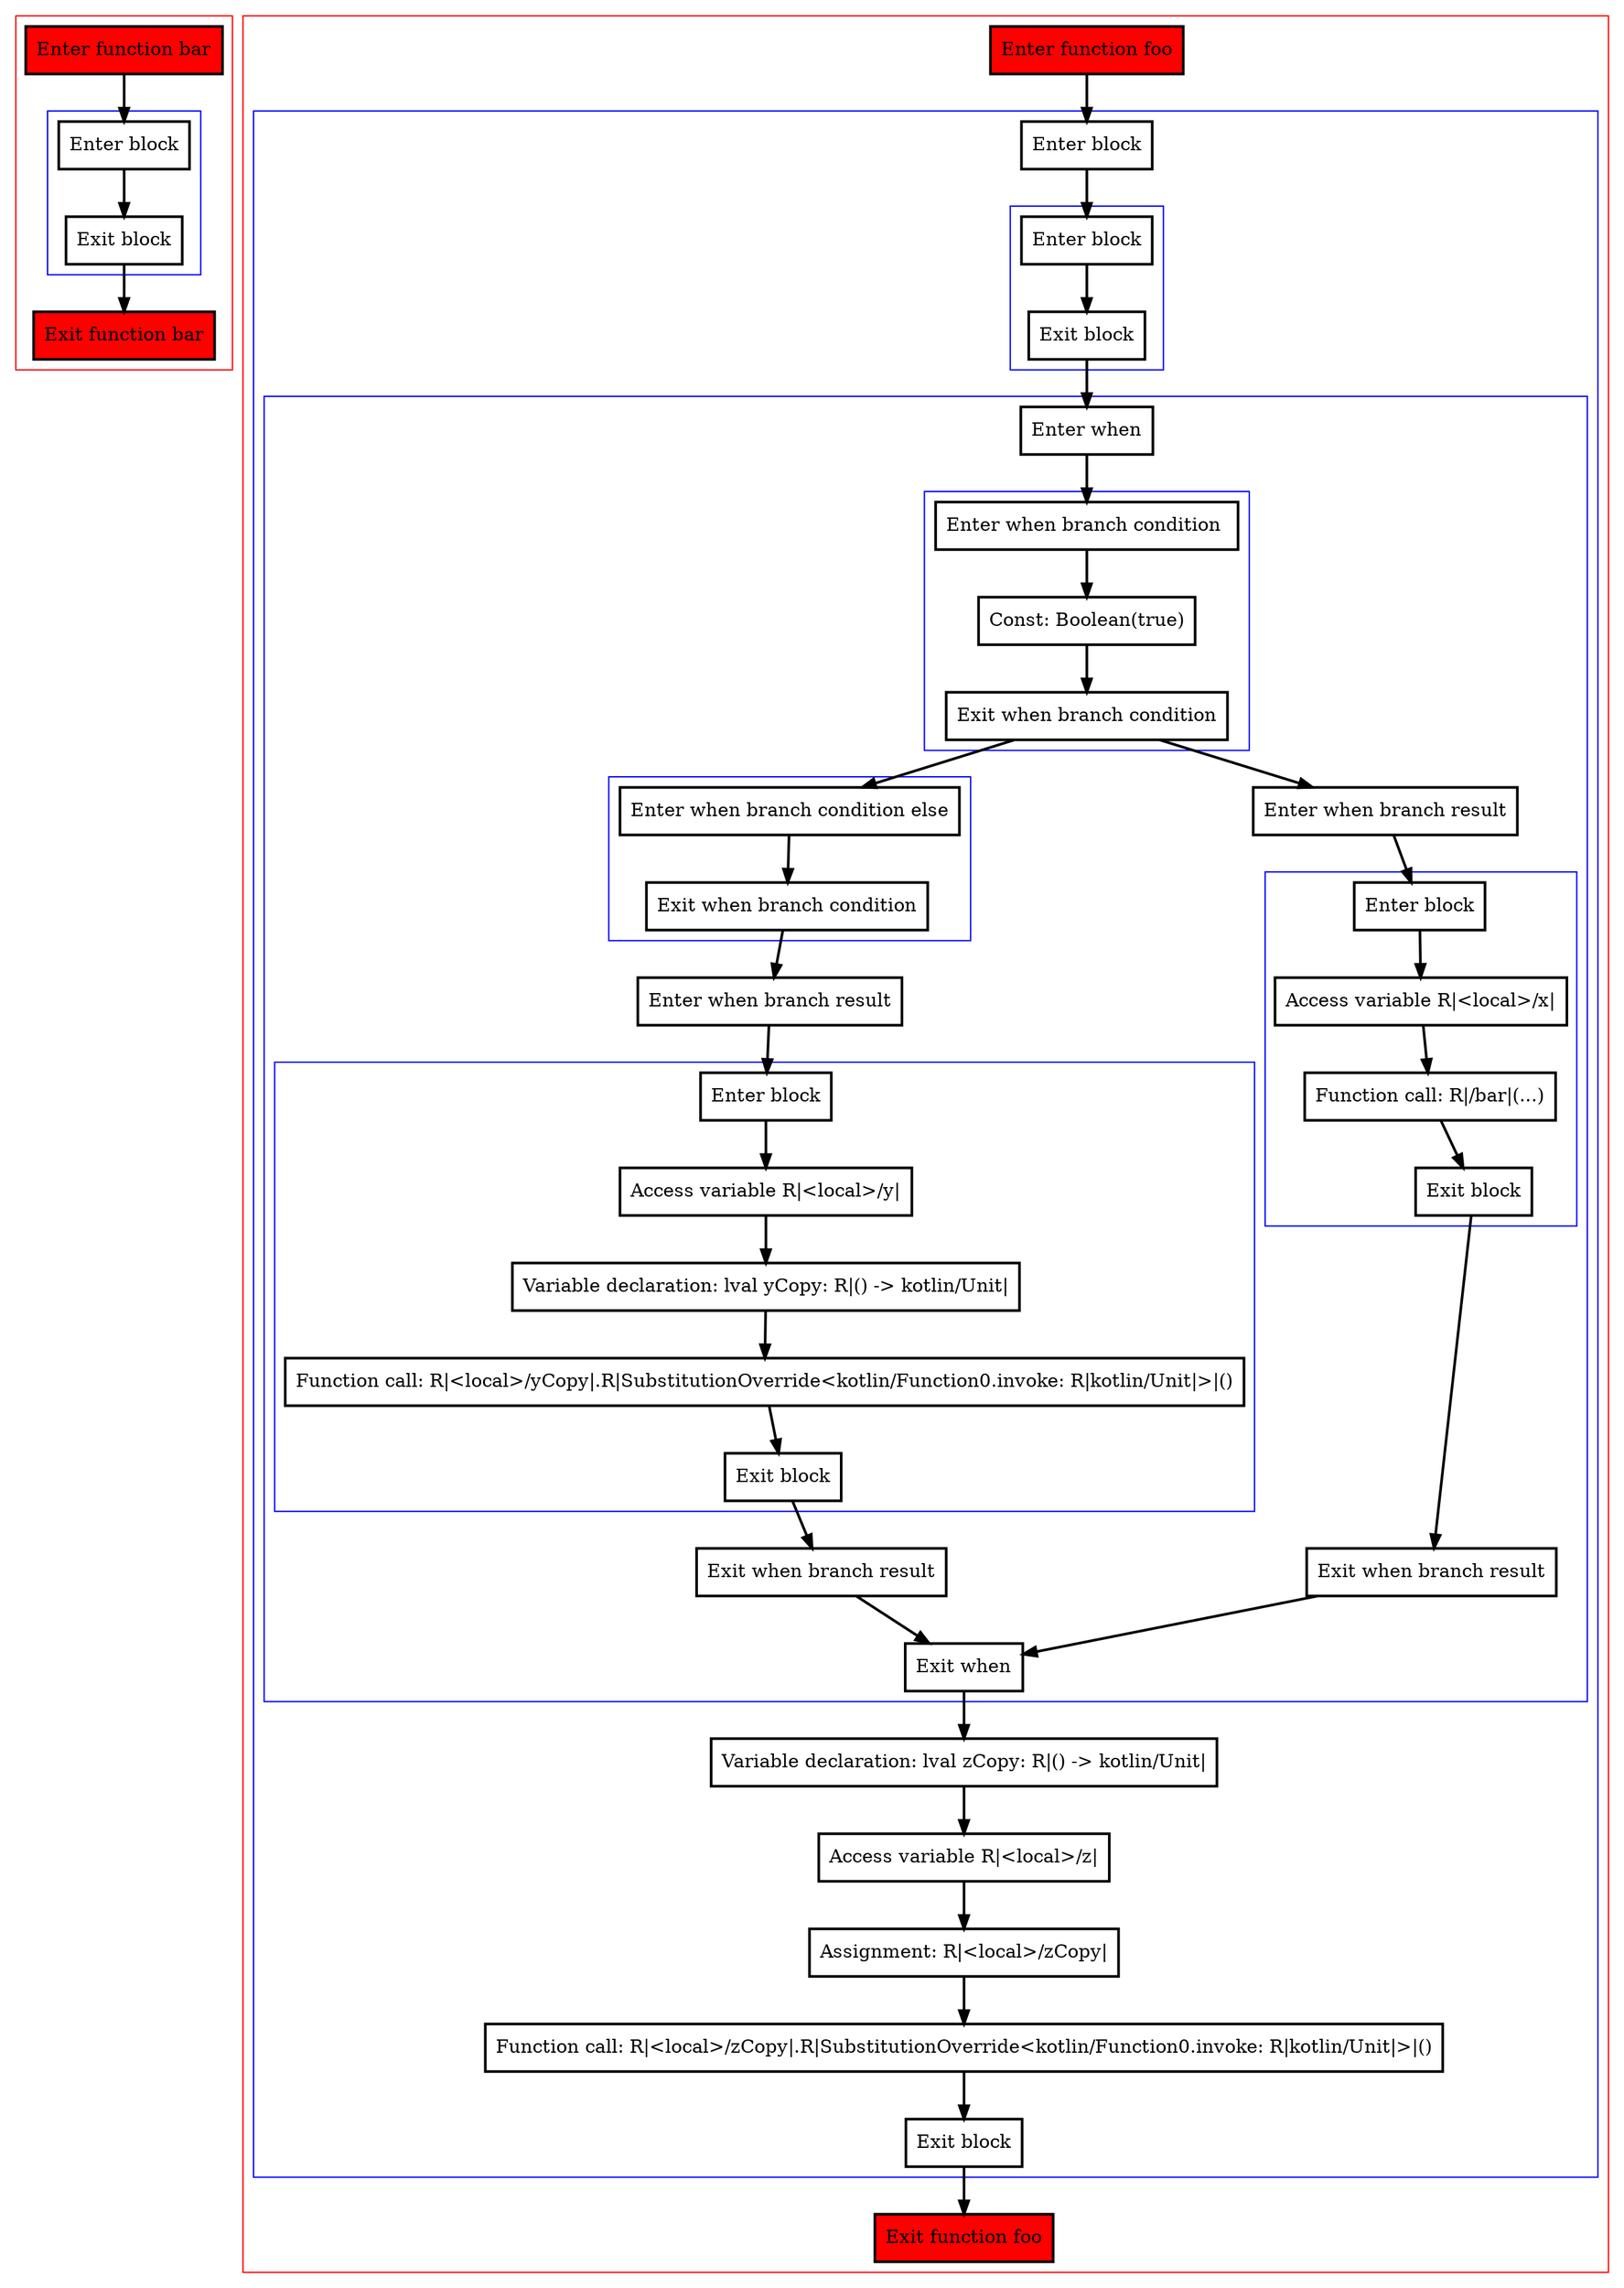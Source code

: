 digraph toLocalVariables_kt {
    graph [nodesep=3]
    node [shape=box penwidth=2]
    edge [penwidth=2]

    subgraph cluster_0 {
        color=red
        0 [label="Enter function bar" style="filled" fillcolor=red];
        subgraph cluster_1 {
            color=blue
            1 [label="Enter block"];
            2 [label="Exit block"];
        }
        3 [label="Exit function bar" style="filled" fillcolor=red];
    }
    0 -> {1};
    1 -> {2};
    2 -> {3};

    subgraph cluster_2 {
        color=red
        4 [label="Enter function foo" style="filled" fillcolor=red];
        subgraph cluster_3 {
            color=blue
            5 [label="Enter block"];
            subgraph cluster_4 {
                color=blue
                6 [label="Enter block"];
                7 [label="Exit block"];
            }
            subgraph cluster_5 {
                color=blue
                8 [label="Enter when"];
                subgraph cluster_6 {
                    color=blue
                    9 [label="Enter when branch condition "];
                    10 [label="Const: Boolean(true)"];
                    11 [label="Exit when branch condition"];
                }
                subgraph cluster_7 {
                    color=blue
                    12 [label="Enter when branch condition else"];
                    13 [label="Exit when branch condition"];
                }
                14 [label="Enter when branch result"];
                subgraph cluster_8 {
                    color=blue
                    15 [label="Enter block"];
                    16 [label="Access variable R|<local>/y|"];
                    17 [label="Variable declaration: lval yCopy: R|() -> kotlin/Unit|"];
                    18 [label="Function call: R|<local>/yCopy|.R|SubstitutionOverride<kotlin/Function0.invoke: R|kotlin/Unit|>|()"];
                    19 [label="Exit block"];
                }
                20 [label="Exit when branch result"];
                21 [label="Enter when branch result"];
                subgraph cluster_9 {
                    color=blue
                    22 [label="Enter block"];
                    23 [label="Access variable R|<local>/x|"];
                    24 [label="Function call: R|/bar|(...)"];
                    25 [label="Exit block"];
                }
                26 [label="Exit when branch result"];
                27 [label="Exit when"];
            }
            28 [label="Variable declaration: lval zCopy: R|() -> kotlin/Unit|"];
            29 [label="Access variable R|<local>/z|"];
            30 [label="Assignment: R|<local>/zCopy|"];
            31 [label="Function call: R|<local>/zCopy|.R|SubstitutionOverride<kotlin/Function0.invoke: R|kotlin/Unit|>|()"];
            32 [label="Exit block"];
        }
        33 [label="Exit function foo" style="filled" fillcolor=red];
    }
    4 -> {5};
    5 -> {6};
    6 -> {7};
    7 -> {8};
    8 -> {9};
    9 -> {10};
    10 -> {11};
    11 -> {21 12};
    12 -> {13};
    13 -> {14};
    14 -> {15};
    15 -> {16};
    16 -> {17};
    17 -> {18};
    18 -> {19};
    19 -> {20};
    20 -> {27};
    21 -> {22};
    22 -> {23};
    23 -> {24};
    24 -> {25};
    25 -> {26};
    26 -> {27};
    27 -> {28};
    28 -> {29};
    29 -> {30};
    30 -> {31};
    31 -> {32};
    32 -> {33};

}
